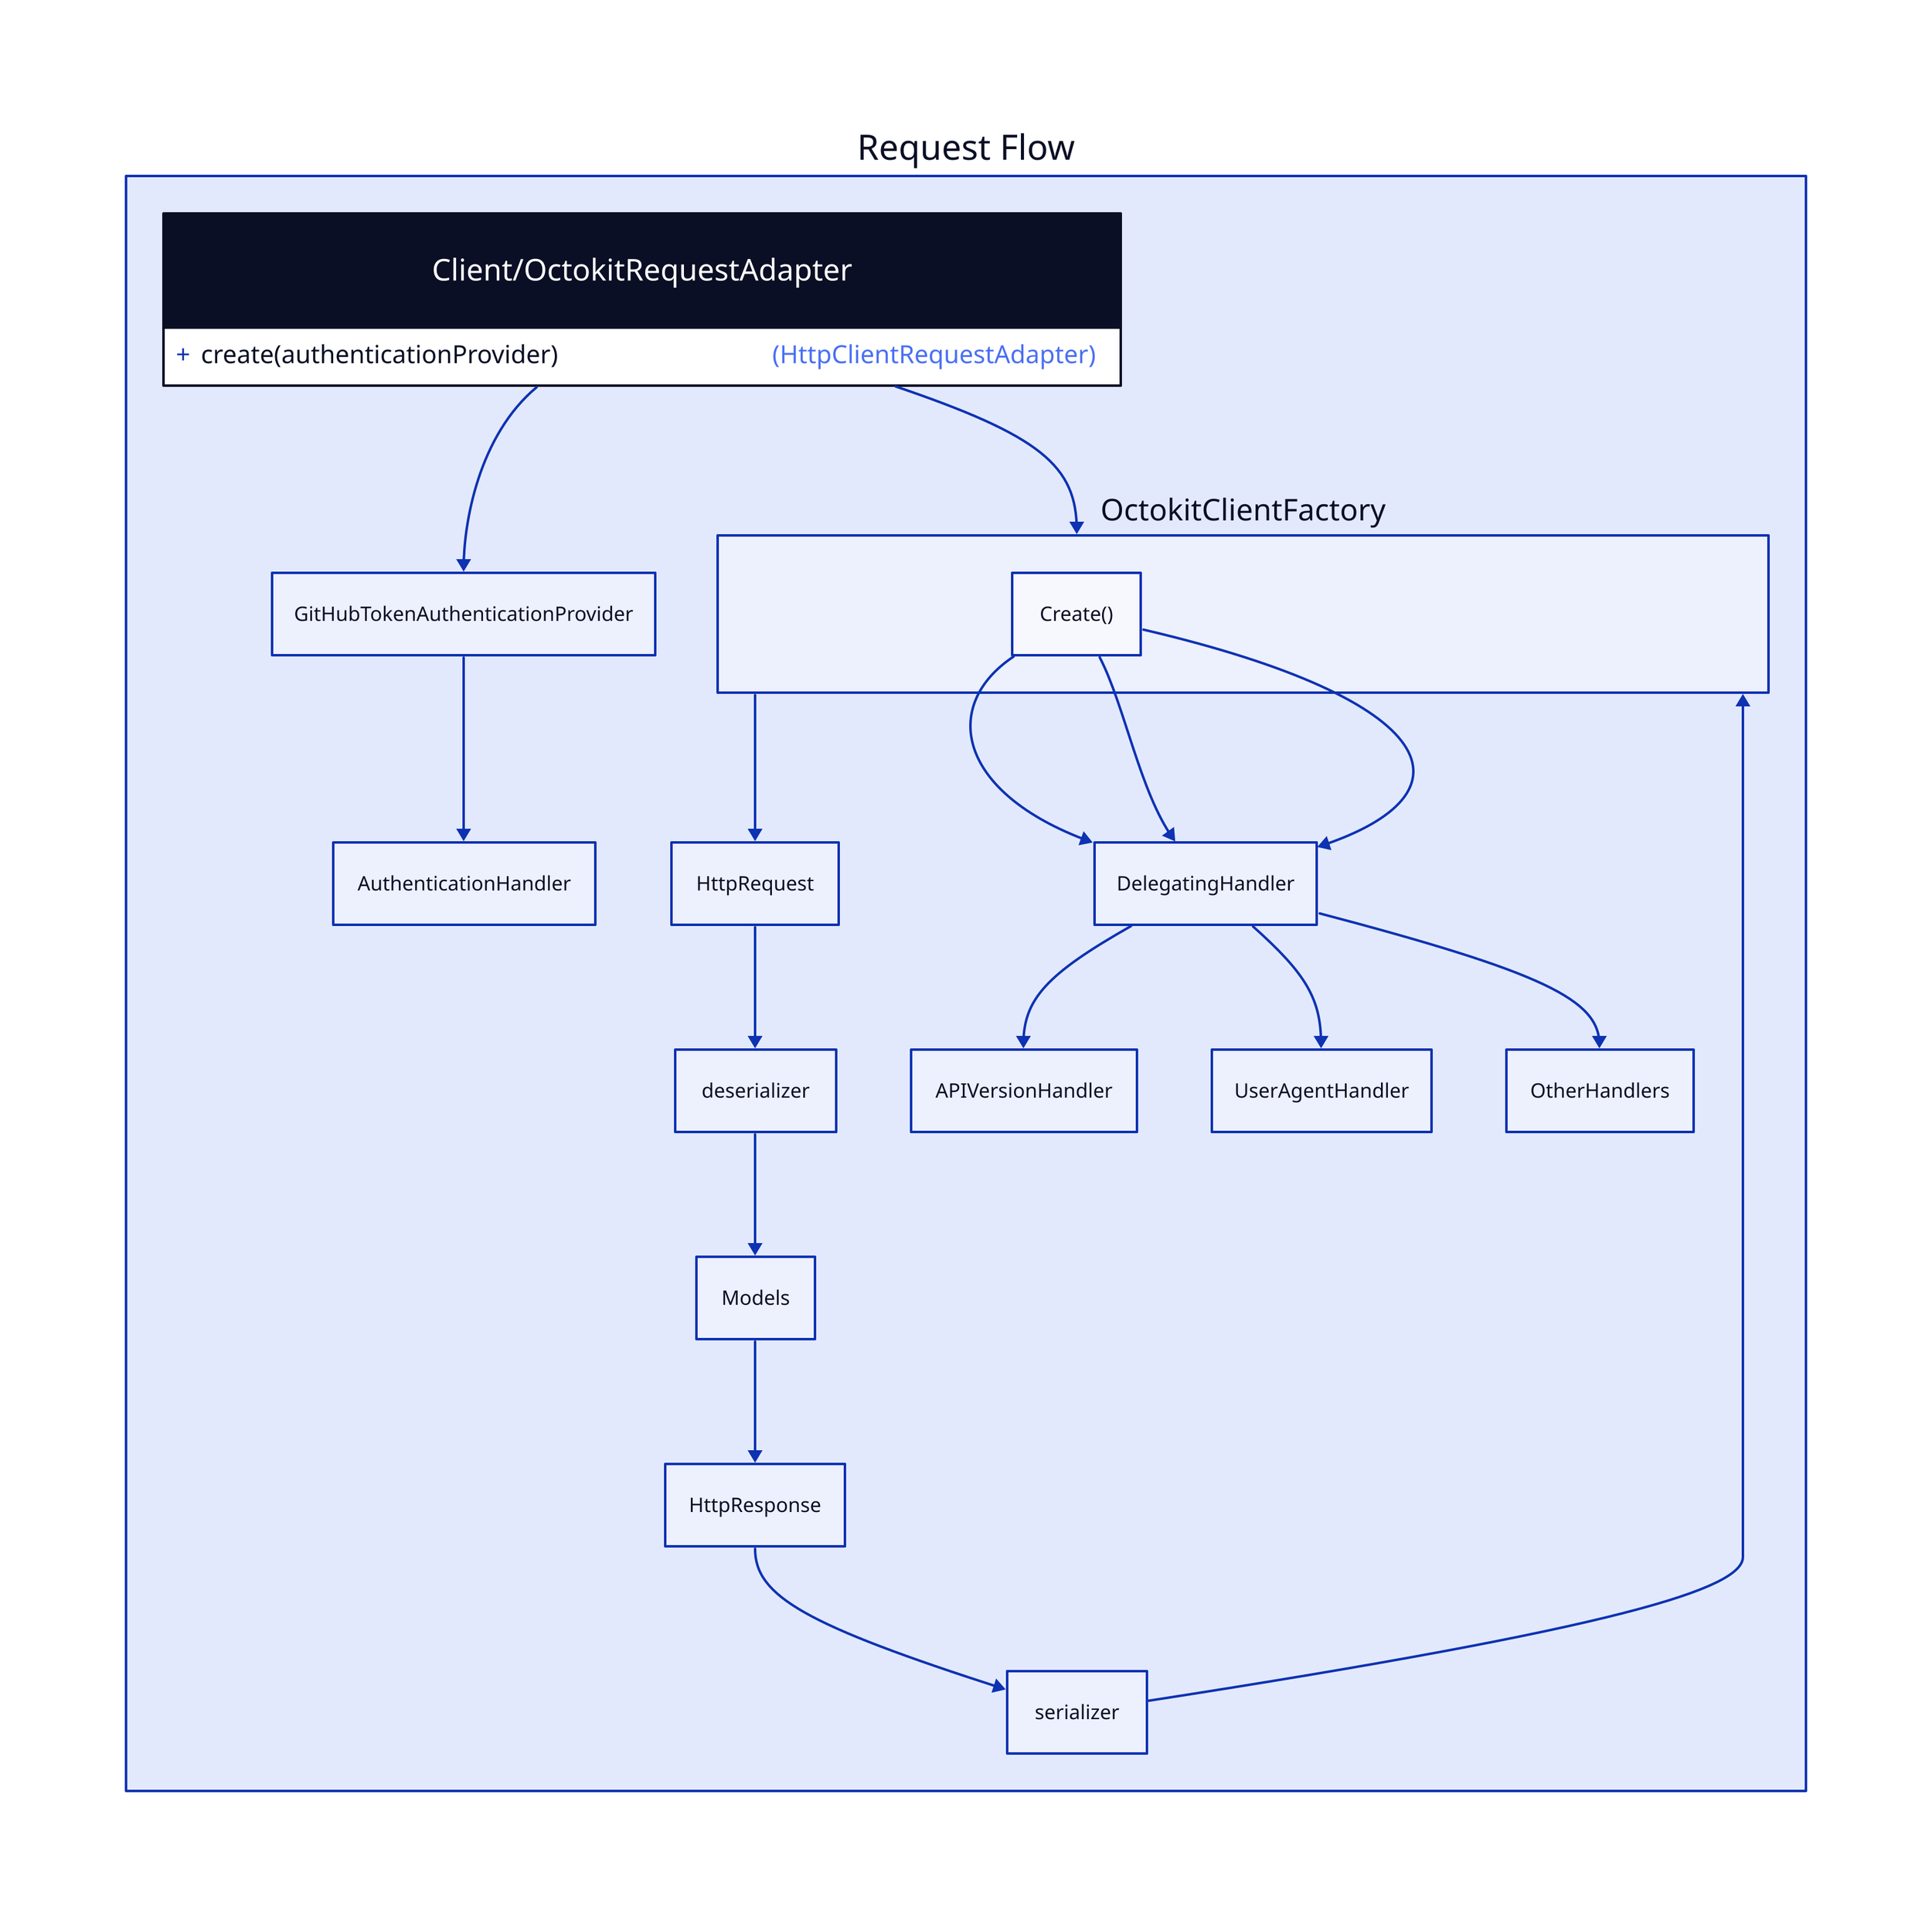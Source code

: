 
Request Flow: {
  Client/OctokitRequestAdapter: {
    shape: class
   
    +create(authenticationProvider): (HttpClientRequestAdapter)
  }

  Client/OctokitRequestAdapter -> GitHubTokenAuthenticationProvider -> AuthenticationHandler
  Client/OctokitRequestAdapter -> OctokitClientFactory -> HttpRequest -> deserializer -> Models -> HttpResponse -> serializer -> OctokitClientFactory
  OctokitClientFactory.Create() -> DelegatingHandler -> APIVersionHandler
  OctokitClientFactory.Create() -> DelegatingHandler -> UserAgentHandler
  OctokitClientFactory.Create() -> DelegatingHandler -> OtherHandlers
  OctokitClientFactory
}
